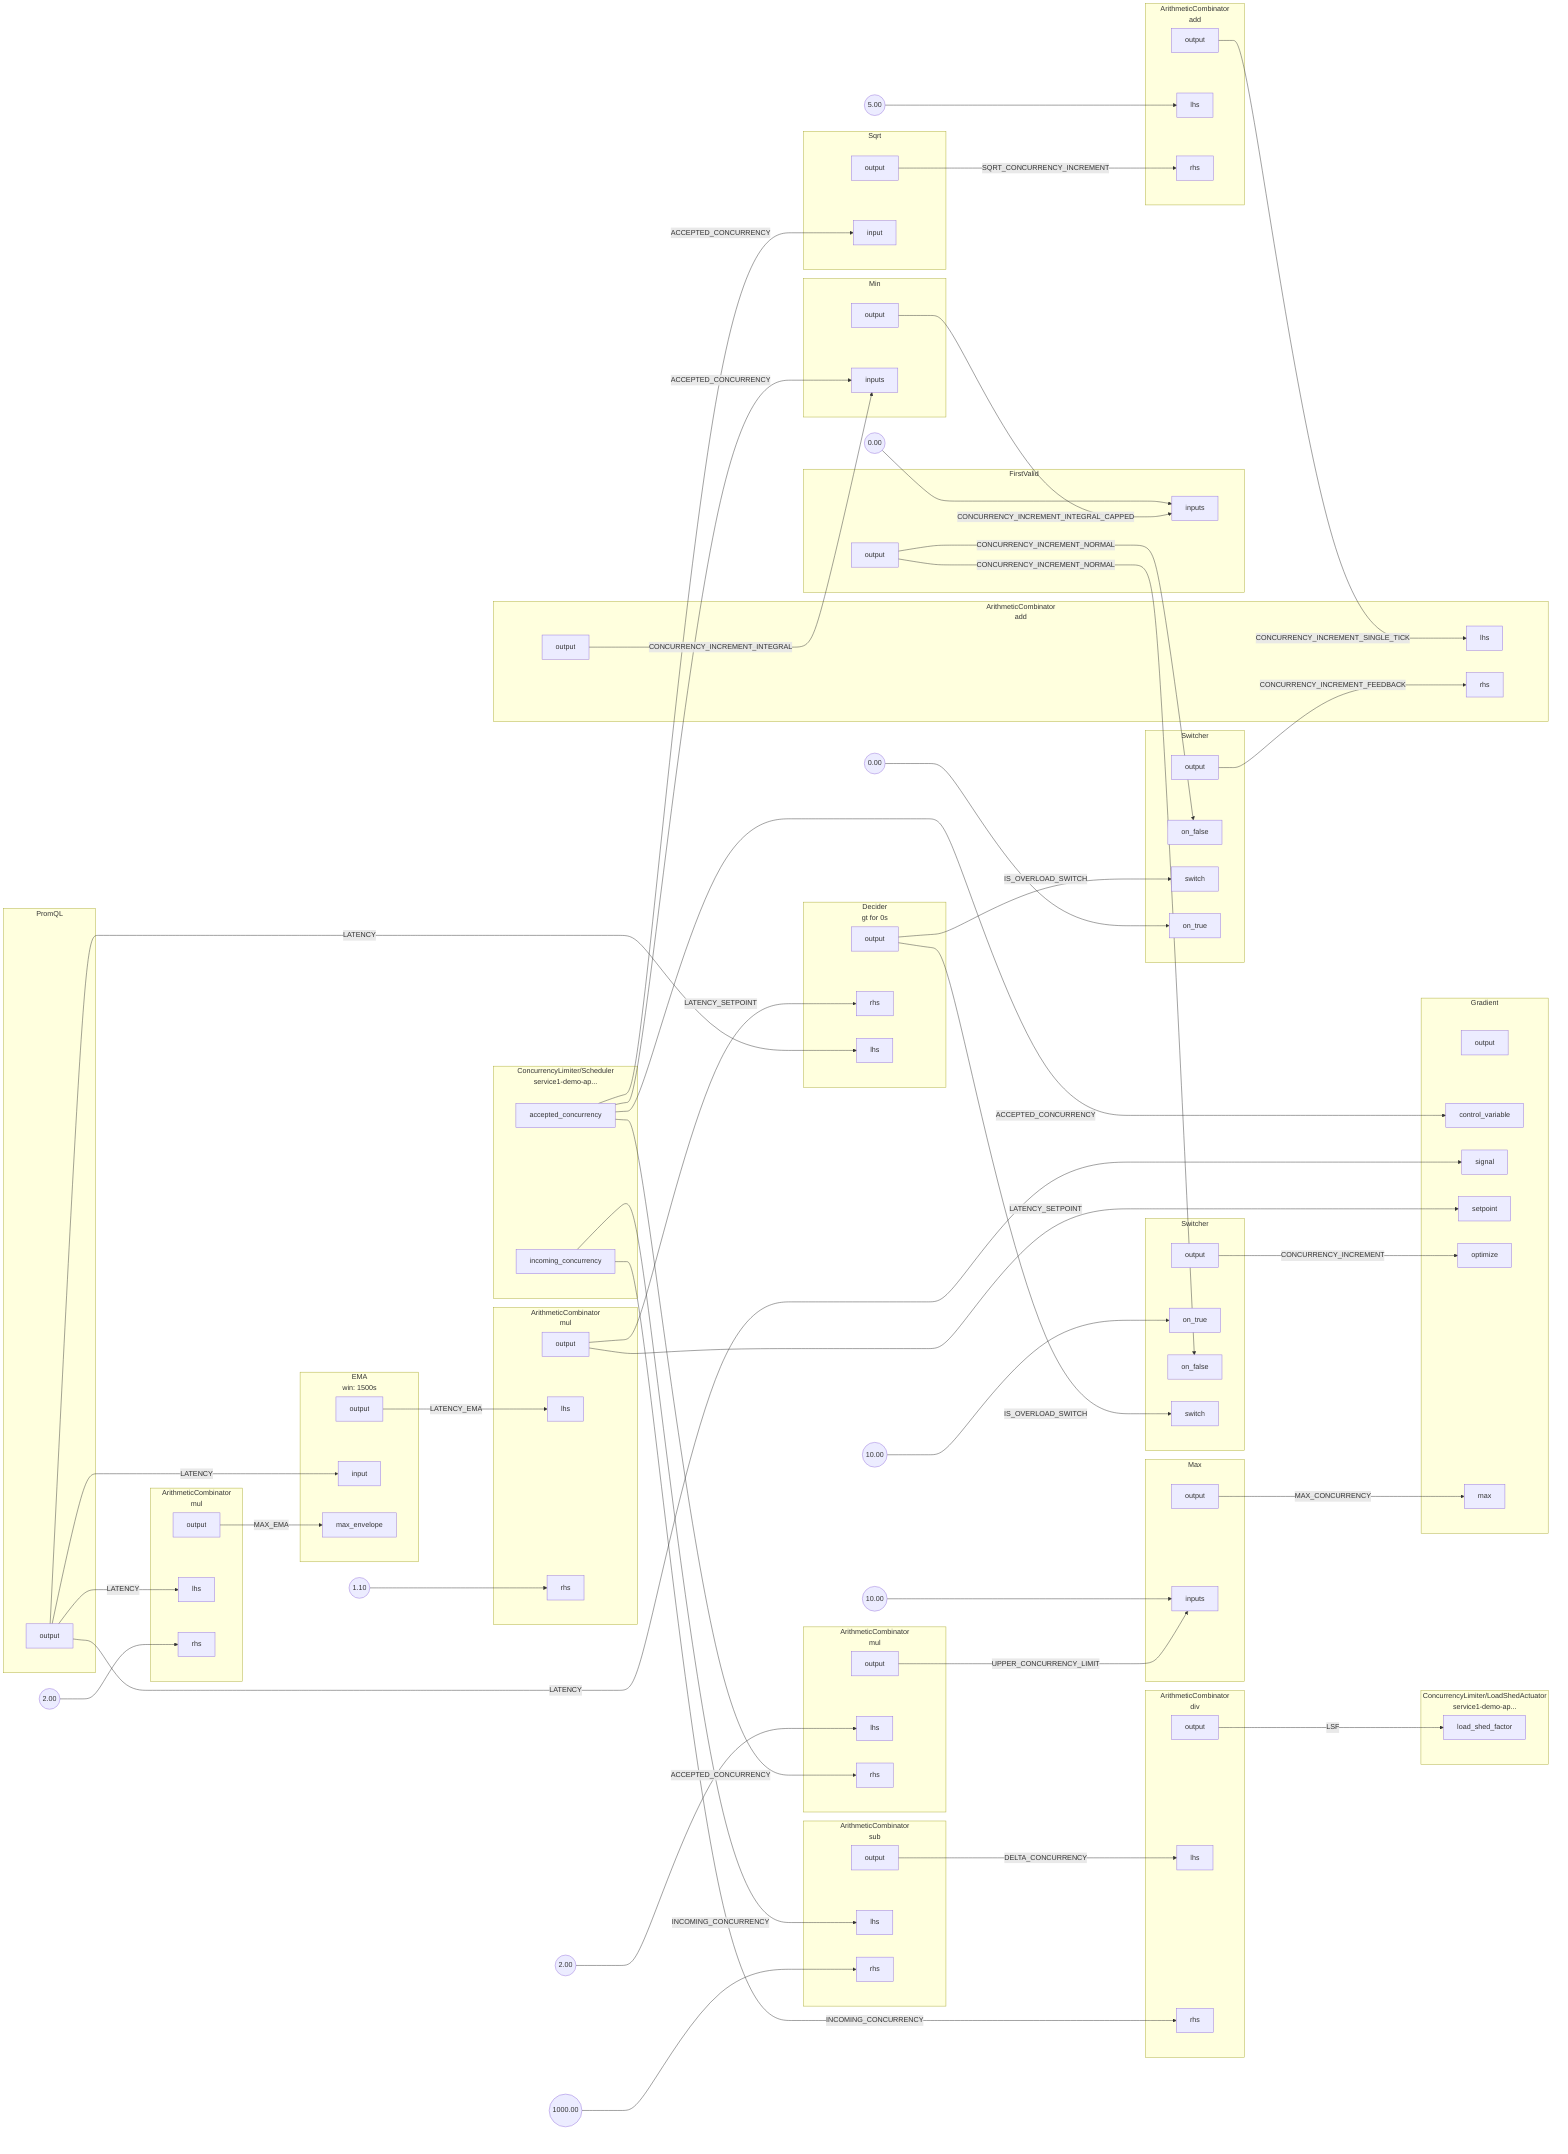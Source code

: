 flowchart LR
subgraph 0[<center>ArithmeticCombinator<br/>mul</center>]
subgraph 0_inports[ ]
style 0_inports fill:none,stroke:none
0lhs[lhs]
0rhs[rhs]
end
subgraph 0_outports[ ]
style 0_outports fill:none,stroke:none
0output[output]
end
end
FakeConstant0((2.00))
FakeConstant0 --> 0rhs
subgraph 1[<center>ArithmeticCombinator<br/>mul</center>]
subgraph 1_inports[ ]
style 1_inports fill:none,stroke:none
1lhs[lhs]
1rhs[rhs]
end
subgraph 1_outports[ ]
style 1_outports fill:none,stroke:none
1output[output]
end
end
FakeConstant1((1.10))
FakeConstant1 --> 1rhs
subgraph 2[<center>ArithmeticCombinator<br/>sub</center>]
subgraph 2_inports[ ]
style 2_inports fill:none,stroke:none
2lhs[lhs]
2rhs[rhs]
end
subgraph 2_outports[ ]
style 2_outports fill:none,stroke:none
2output[output]
end
end
FakeConstant2((1000.00))
FakeConstant2 --> 2rhs
subgraph 3[<center>ArithmeticCombinator<br/>div</center>]
subgraph 3_inports[ ]
style 3_inports fill:none,stroke:none
3lhs[lhs]
3rhs[rhs]
end
subgraph 3_outports[ ]
style 3_outports fill:none,stroke:none
3output[output]
end
end
subgraph 4[<center>ArithmeticCombinator<br/>mul</center>]
subgraph 4_inports[ ]
style 4_inports fill:none,stroke:none
4lhs[lhs]
4rhs[rhs]
end
subgraph 4_outports[ ]
style 4_outports fill:none,stroke:none
4output[output]
end
end
FakeConstant3((2.00))
FakeConstant3 --> 4lhs
subgraph 5[<center>ArithmeticCombinator<br/>add</center>]
subgraph 5_inports[ ]
style 5_inports fill:none,stroke:none
5lhs[lhs]
5rhs[rhs]
end
subgraph 5_outports[ ]
style 5_outports fill:none,stroke:none
5output[output]
end
end
FakeConstant4((5.00))
FakeConstant4 --> 5lhs
subgraph 6[<center>ArithmeticCombinator<br/>add</center>]
subgraph 6_inports[ ]
style 6_inports fill:none,stroke:none
6lhs[lhs]
6rhs[rhs]
end
subgraph 6_outports[ ]
style 6_outports fill:none,stroke:none
6output[output]
end
end
subgraph 7[Min]
subgraph 7_inports[ ]
style 7_inports fill:none,stroke:none
7inputs[inputs]
7inputs[inputs]
end
subgraph 7_outports[ ]
style 7_outports fill:none,stroke:none
7output[output]
end
end
subgraph 8[FirstValid]
subgraph 8_inports[ ]
style 8_inports fill:none,stroke:none
8inputs[inputs]
8inputs[inputs]
end
subgraph 8_outports[ ]
style 8_outports fill:none,stroke:none
8output[output]
end
end
FakeConstant5((0.00))
FakeConstant5 --> 8inputs
subgraph 9[Max]
subgraph 9_inports[ ]
style 9_inports fill:none,stroke:none
9inputs[inputs]
9inputs[inputs]
end
subgraph 9_outports[ ]
style 9_outports fill:none,stroke:none
9output[output]
end
end
FakeConstant6((10.00))
FakeConstant6 --> 9inputs
subgraph 10[Sqrt]
subgraph 10_inports[ ]
style 10_inports fill:none,stroke:none
10input[input]
end
subgraph 10_outports[ ]
style 10_outports fill:none,stroke:none
10output[output]
end
end
subgraph 11[PromQL]
subgraph 11_outports[ ]
style 11_outports fill:none,stroke:none
11output[output]
end
end
subgraph 12[<center>EMA<br/>win: 1500s</center>]
subgraph 12_inports[ ]
style 12_inports fill:none,stroke:none
12input[input]
12max_envelope[max_envelope]
end
subgraph 12_outports[ ]
style 12_outports fill:none,stroke:none
12output[output]
end
end
subgraph 13[Gradient]
subgraph 13_inports[ ]
style 13_inports fill:none,stroke:none
13control_variable[control_variable]
13signal[signal]
13setpoint[setpoint]
13optimize[optimize]
13max[max]
end
subgraph 13_outports[ ]
style 13_outports fill:none,stroke:none
13output[output]
end
end
subgraph 14.Scheduler[<center>ConcurrencyLimiter/Scheduler<br/>service1-demo-ap...</center>]
subgraph 14.Scheduler_outports[ ]
style 14.Scheduler_outports fill:none,stroke:none
14.Schedulerincoming_concurrency[incoming_concurrency]
14.Scheduleraccepted_concurrency[accepted_concurrency]
end
end
subgraph 14.LoadShedActuator[<center>ConcurrencyLimiter/LoadShedActuator<br/>service1-demo-ap...</center>]
subgraph 14.LoadShedActuator_inports[ ]
style 14.LoadShedActuator_inports fill:none,stroke:none
14.LoadShedActuatorload_shed_factor[load_shed_factor]
end
end
subgraph 17[Switcher]
subgraph 17_inports[ ]
style 17_inports fill:none,stroke:none
17on_false[on_false]
17switch[switch]
17on_true[on_true]
end
subgraph 17_outports[ ]
style 17_outports fill:none,stroke:none
17output[output]
end
end
FakeConstant7((0.00))
FakeConstant7 --> 17on_true
subgraph 16[Switcher]
subgraph 16_inports[ ]
style 16_inports fill:none,stroke:none
16on_true[on_true]
16on_false[on_false]
16switch[switch]
end
subgraph 16_outports[ ]
style 16_outports fill:none,stroke:none
16output[output]
end
end
FakeConstant8((10.00))
FakeConstant8 --> 16on_true
subgraph 15[<center>Decider<br/>gt for 0s</center>]
subgraph 15_inports[ ]
style 15_inports fill:none,stroke:none
15rhs[rhs]
15lhs[lhs]
end
subgraph 15_outports[ ]
style 15_outports fill:none,stroke:none
15output[output]
end
end
14.Schedulerincoming_concurrency --> |INCOMING_CONCURRENCY| 2lhs
14.Schedulerincoming_concurrency --> |INCOMING_CONCURRENCY| 3rhs
14.Scheduleraccepted_concurrency --> |ACCEPTED_CONCURRENCY| 4rhs
14.Scheduleraccepted_concurrency --> |ACCEPTED_CONCURRENCY| 7inputs
14.Scheduleraccepted_concurrency --> |ACCEPTED_CONCURRENCY| 10input
14.Scheduleraccepted_concurrency --> |ACCEPTED_CONCURRENCY| 13control_variable
16output --> |CONCURRENCY_INCREMENT| 13optimize
4output --> |UPPER_CONCURRENCY_LIMIT| 9inputs
11output --> |LATENCY| 0lhs
11output --> |LATENCY| 12input
11output --> |LATENCY| 13signal
11output --> |LATENCY| 15lhs
15output --> |IS_OVERLOAD_SWITCH| 16switch
15output --> |IS_OVERLOAD_SWITCH| 17switch
6output --> |CONCURRENCY_INCREMENT_INTEGRAL| 7inputs
8output --> |CONCURRENCY_INCREMENT_NORMAL| 16on_false
8output --> |CONCURRENCY_INCREMENT_NORMAL| 17on_false
9output --> |MAX_CONCURRENCY| 13max
10output --> |SQRT_CONCURRENCY_INCREMENT| 5rhs
12output --> |LATENCY_EMA| 1lhs
17output --> |CONCURRENCY_INCREMENT_FEEDBACK| 6rhs
0output --> |MAX_EMA| 12max_envelope
1output --> |LATENCY_SETPOINT| 13setpoint
1output --> |LATENCY_SETPOINT| 15rhs
2output --> |DELTA_CONCURRENCY| 3lhs
3output --> |LSF| 14.LoadShedActuatorload_shed_factor
5output --> |CONCURRENCY_INCREMENT_SINGLE_TICK| 6lhs
7output --> |CONCURRENCY_INCREMENT_INTEGRAL_CAPPED| 8inputs